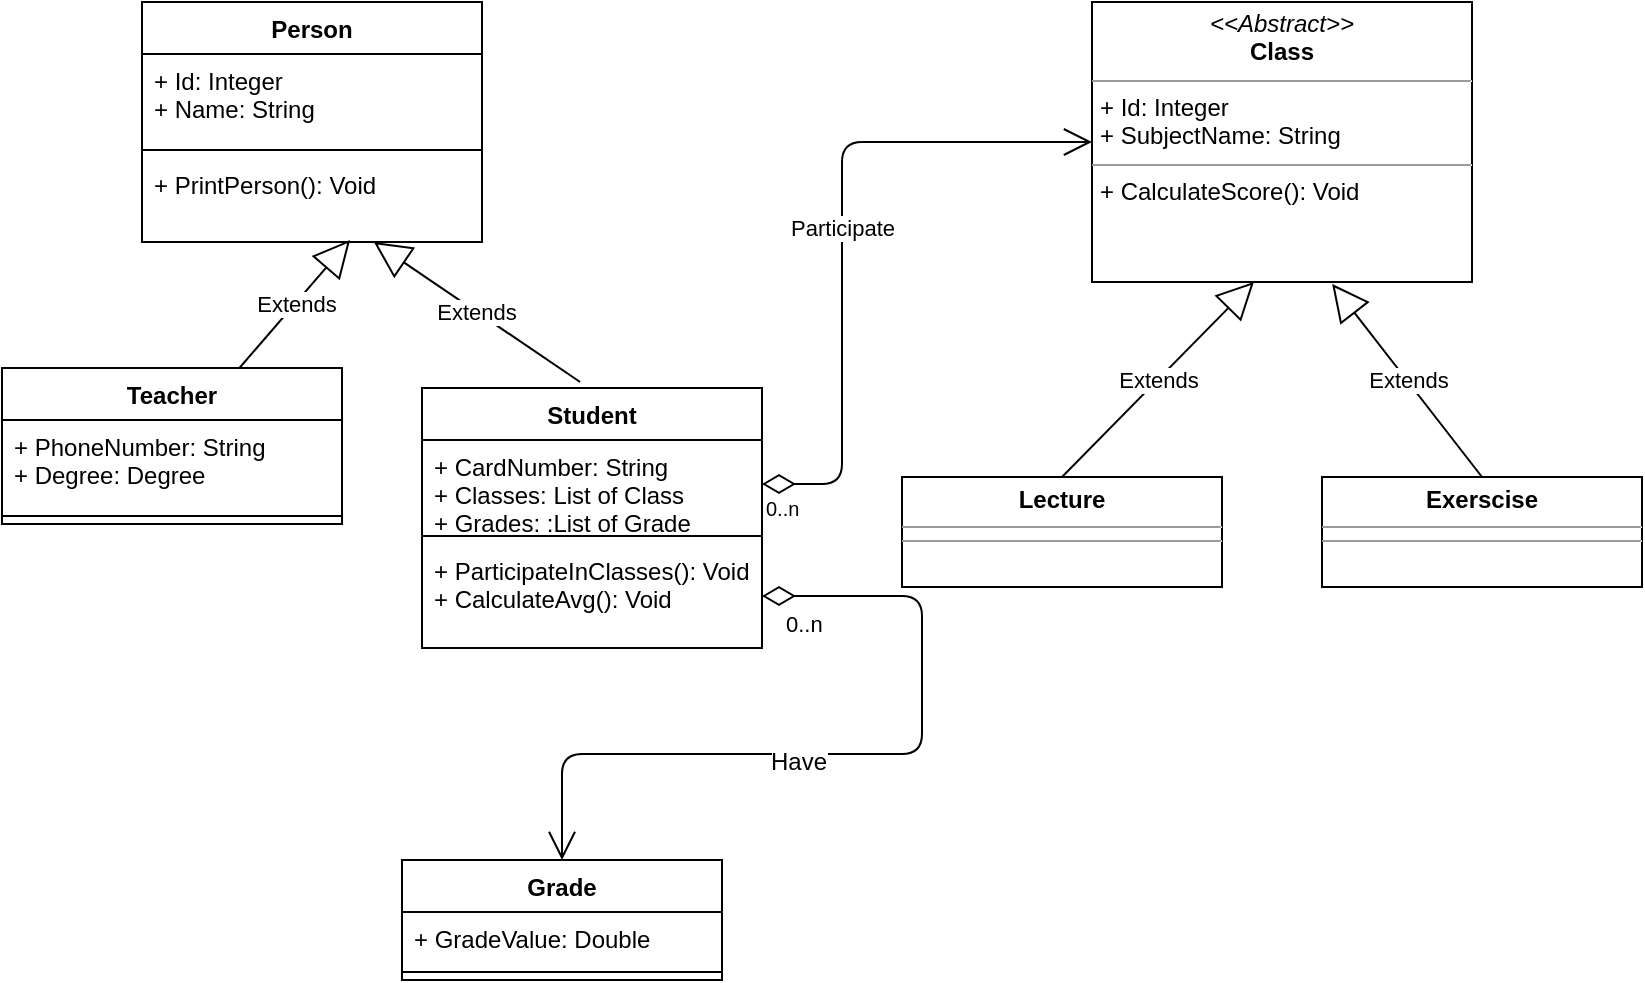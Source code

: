 <mxfile version="10.7.5" type="device"><diagram name="Page-1" id="c4acf3e9-155e-7222-9cf6-157b1a14988f"><mxGraphModel dx="1394" dy="764" grid="1" gridSize="10" guides="1" tooltips="1" connect="1" arrows="1" fold="1" page="1" pageScale="1" pageWidth="850" pageHeight="1100" background="#ffffff" math="0" shadow="0"><root><mxCell id="0"/><mxCell id="1" parent="0"/><mxCell id="EH7O5FYDBu75ExhwA-7w-10" value="Person&#10;" style="swimlane;fontStyle=1;align=center;verticalAlign=top;childLayout=stackLayout;horizontal=1;startSize=26;horizontalStack=0;resizeParent=1;resizeParentMax=0;resizeLast=0;collapsible=1;marginBottom=0;" parent="1" vertex="1"><mxGeometry x="90" y="30" width="170" height="120" as="geometry"/></mxCell><mxCell id="EH7O5FYDBu75ExhwA-7w-11" value="+ Id: Integer&#10;+ Name: String&#10;" style="text;strokeColor=none;fillColor=none;align=left;verticalAlign=top;spacingLeft=4;spacingRight=4;overflow=hidden;rotatable=0;points=[[0,0.5],[1,0.5]];portConstraint=eastwest;" parent="EH7O5FYDBu75ExhwA-7w-10" vertex="1"><mxGeometry y="26" width="170" height="44" as="geometry"/></mxCell><mxCell id="EH7O5FYDBu75ExhwA-7w-12" value="" style="line;strokeWidth=1;fillColor=none;align=left;verticalAlign=middle;spacingTop=-1;spacingLeft=3;spacingRight=3;rotatable=0;labelPosition=right;points=[];portConstraint=eastwest;" parent="EH7O5FYDBu75ExhwA-7w-10" vertex="1"><mxGeometry y="70" width="170" height="8" as="geometry"/></mxCell><mxCell id="EH7O5FYDBu75ExhwA-7w-13" value="+ PrintPerson(): Void" style="text;strokeColor=none;fillColor=none;align=left;verticalAlign=top;spacingLeft=4;spacingRight=4;overflow=hidden;rotatable=0;points=[[0,0.5],[1,0.5]];portConstraint=eastwest;" parent="EH7O5FYDBu75ExhwA-7w-10" vertex="1"><mxGeometry y="78" width="170" height="42" as="geometry"/></mxCell><mxCell id="EH7O5FYDBu75ExhwA-7w-18" value="Student" style="swimlane;fontStyle=1;align=center;verticalAlign=top;childLayout=stackLayout;horizontal=1;startSize=26;horizontalStack=0;resizeParent=1;resizeParentMax=0;resizeLast=0;collapsible=1;marginBottom=0;" parent="1" vertex="1"><mxGeometry x="230" y="223" width="170" height="130" as="geometry"/></mxCell><mxCell id="EH7O5FYDBu75ExhwA-7w-19" value="+ CardNumber: String&#10;+ Classes: List of Class&#10;+ Grades: :List of Grade&#10;" style="text;strokeColor=none;fillColor=none;align=left;verticalAlign=top;spacingLeft=4;spacingRight=4;overflow=hidden;rotatable=0;points=[[0,0.5],[1,0.5]];portConstraint=eastwest;" parent="EH7O5FYDBu75ExhwA-7w-18" vertex="1"><mxGeometry y="26" width="170" height="44" as="geometry"/></mxCell><mxCell id="EH7O5FYDBu75ExhwA-7w-20" value="" style="line;strokeWidth=1;fillColor=none;align=left;verticalAlign=middle;spacingTop=-1;spacingLeft=3;spacingRight=3;rotatable=0;labelPosition=right;points=[];portConstraint=eastwest;" parent="EH7O5FYDBu75ExhwA-7w-18" vertex="1"><mxGeometry y="70" width="170" height="8" as="geometry"/></mxCell><mxCell id="EH7O5FYDBu75ExhwA-7w-21" value="+ ParticipateInClasses(): Void&#10;+ CalculateAvg(): Void&#10;" style="text;strokeColor=none;fillColor=none;align=left;verticalAlign=top;spacingLeft=4;spacingRight=4;overflow=hidden;rotatable=0;points=[[0,0.5],[1,0.5]];portConstraint=eastwest;" parent="EH7O5FYDBu75ExhwA-7w-18" vertex="1"><mxGeometry y="78" width="170" height="52" as="geometry"/></mxCell><mxCell id="EH7O5FYDBu75ExhwA-7w-25" value="Teacher" style="swimlane;fontStyle=1;align=center;verticalAlign=top;childLayout=stackLayout;horizontal=1;startSize=26;horizontalStack=0;resizeParent=1;resizeParentMax=0;resizeLast=0;collapsible=1;marginBottom=0;" parent="1" vertex="1"><mxGeometry x="20" y="213" width="170" height="78" as="geometry"/></mxCell><mxCell id="EH7O5FYDBu75ExhwA-7w-26" value="+ PhoneNumber: String&#10;+ Degree: Degree&#10;" style="text;strokeColor=none;fillColor=none;align=left;verticalAlign=top;spacingLeft=4;spacingRight=4;overflow=hidden;rotatable=0;points=[[0,0.5],[1,0.5]];portConstraint=eastwest;" parent="EH7O5FYDBu75ExhwA-7w-25" vertex="1"><mxGeometry y="26" width="170" height="44" as="geometry"/></mxCell><mxCell id="EH7O5FYDBu75ExhwA-7w-27" value="" style="line;strokeWidth=1;fillColor=none;align=left;verticalAlign=middle;spacingTop=-1;spacingLeft=3;spacingRight=3;rotatable=0;labelPosition=right;points=[];portConstraint=eastwest;" parent="EH7O5FYDBu75ExhwA-7w-25" vertex="1"><mxGeometry y="70" width="170" height="8" as="geometry"/></mxCell><mxCell id="EH7O5FYDBu75ExhwA-7w-29" value="Extends" style="endArrow=block;endSize=16;endFill=0;html=1;exitX=0.465;exitY=-0.023;exitDx=0;exitDy=0;exitPerimeter=0;" parent="1" source="EH7O5FYDBu75ExhwA-7w-18" target="EH7O5FYDBu75ExhwA-7w-13" edge="1"><mxGeometry width="160" relative="1" as="geometry"><mxPoint x="20" y="410" as="sourcePoint"/><mxPoint x="180" y="410" as="targetPoint"/></mxGeometry></mxCell><mxCell id="EH7O5FYDBu75ExhwA-7w-30" value="Extends" style="endArrow=block;endSize=16;endFill=0;html=1;entryX=0.612;entryY=0.976;entryDx=0;entryDy=0;entryPerimeter=0;" parent="1" source="EH7O5FYDBu75ExhwA-7w-25" target="EH7O5FYDBu75ExhwA-7w-13" edge="1"><mxGeometry width="160" relative="1" as="geometry"><mxPoint x="20" y="410" as="sourcePoint"/><mxPoint x="180" y="410" as="targetPoint"/></mxGeometry></mxCell><mxCell id="EH7O5FYDBu75ExhwA-7w-35" value="&lt;p style=&quot;margin: 0px ; margin-top: 4px ; text-align: center&quot;&gt;&lt;i&gt;&amp;lt;&amp;lt;Abstract&amp;gt;&amp;gt;&lt;/i&gt;&lt;br&gt;&lt;b&gt;Class&lt;/b&gt;&lt;/p&gt;&lt;hr size=&quot;1&quot;&gt;&lt;p style=&quot;margin: 0px ; margin-left: 4px&quot;&gt;+ Id: Integer&lt;br&gt;+ SubjectName: String&lt;br&gt;&lt;/p&gt;&lt;hr size=&quot;1&quot;&gt;&lt;p style=&quot;margin: 0px ; margin-left: 4px&quot;&gt;+ CalculateScore(): Void&lt;br&gt;&lt;/p&gt;" style="verticalAlign=top;align=left;overflow=fill;fontSize=12;fontFamily=Helvetica;html=1;" parent="1" vertex="1"><mxGeometry x="565" y="30" width="190" height="140" as="geometry"/></mxCell><mxCell id="EH7O5FYDBu75ExhwA-7w-36" value="&lt;p style=&quot;margin: 0px ; margin-top: 4px ; text-align: center&quot;&gt;&lt;b&gt;Lecture&lt;/b&gt;&lt;br&gt;&lt;/p&gt;&lt;hr size=&quot;1&quot;&gt;&lt;hr size=&quot;1&quot;&gt;" style="verticalAlign=top;align=left;overflow=fill;fontSize=12;fontFamily=Helvetica;html=1;" parent="1" vertex="1"><mxGeometry x="470" y="267.5" width="160" height="55" as="geometry"/></mxCell><mxCell id="EH7O5FYDBu75ExhwA-7w-42" value="&lt;p style=&quot;margin: 0px ; margin-top: 4px ; text-align: center&quot;&gt;&lt;b&gt;Exerscise&lt;/b&gt;&lt;br&gt;&lt;/p&gt;&lt;hr size=&quot;1&quot;&gt;&lt;hr size=&quot;1&quot;&gt;" style="verticalAlign=top;align=left;overflow=fill;fontSize=12;fontFamily=Helvetica;html=1;" parent="1" vertex="1"><mxGeometry x="680" y="267.5" width="160" height="55" as="geometry"/></mxCell><mxCell id="EH7O5FYDBu75ExhwA-7w-44" value="Extends" style="endArrow=block;endSize=16;endFill=0;html=1;entryX=0.426;entryY=1;entryDx=0;entryDy=0;entryPerimeter=0;exitX=0.5;exitY=0;exitDx=0;exitDy=0;" parent="1" source="EH7O5FYDBu75ExhwA-7w-36" target="EH7O5FYDBu75ExhwA-7w-35" edge="1"><mxGeometry width="160" relative="1" as="geometry"><mxPoint x="470" y="270" as="sourcePoint"/><mxPoint x="630" y="270" as="targetPoint"/></mxGeometry></mxCell><mxCell id="EH7O5FYDBu75ExhwA-7w-45" value="Extends" style="endArrow=block;endSize=16;endFill=0;html=1;entryX=0.632;entryY=1.007;entryDx=0;entryDy=0;entryPerimeter=0;exitX=0.5;exitY=0;exitDx=0;exitDy=0;" parent="1" source="EH7O5FYDBu75ExhwA-7w-42" target="EH7O5FYDBu75ExhwA-7w-35" edge="1"><mxGeometry width="160" relative="1" as="geometry"><mxPoint x="470" y="270" as="sourcePoint"/><mxPoint x="630" y="270" as="targetPoint"/></mxGeometry></mxCell><mxCell id="yGdMhENHVMsYyWSrRmyn-1" value="&lt;div&gt;Participate&lt;/div&gt;" style="endArrow=open;html=1;endSize=12;startArrow=diamondThin;startSize=14;startFill=0;edgeStyle=orthogonalEdgeStyle;exitX=1;exitY=0.5;exitDx=0;exitDy=0;entryX=0;entryY=0.5;entryDx=0;entryDy=0;" parent="1" source="EH7O5FYDBu75ExhwA-7w-19" target="EH7O5FYDBu75ExhwA-7w-35" edge="1"><mxGeometry relative="1" as="geometry"><mxPoint x="20" y="370" as="sourcePoint"/><mxPoint x="180" y="370" as="targetPoint"/><Array as="points"><mxPoint x="440" y="271"/><mxPoint x="440" y="100"/></Array></mxGeometry></mxCell><mxCell id="yGdMhENHVMsYyWSrRmyn-2" value="0..n" style="resizable=0;html=1;align=left;verticalAlign=top;labelBackgroundColor=#ffffff;fontSize=10;" parent="yGdMhENHVMsYyWSrRmyn-1" connectable="0" vertex="1"><mxGeometry x="-1" relative="1" as="geometry"/></mxCell><mxCell id="yGdMhENHVMsYyWSrRmyn-3" value="" style="resizable=0;html=1;align=right;verticalAlign=top;labelBackgroundColor=#ffffff;fontSize=10;" parent="yGdMhENHVMsYyWSrRmyn-1" connectable="0" vertex="1"><mxGeometry x="1" relative="1" as="geometry"/></mxCell><mxCell id="ThGJt9_LyOqC2FH7VxLx-1" value="Grade" style="swimlane;fontStyle=1;align=center;verticalAlign=top;childLayout=stackLayout;horizontal=1;startSize=26;horizontalStack=0;resizeParent=1;resizeParentMax=0;resizeLast=0;collapsible=1;marginBottom=0;" vertex="1" parent="1"><mxGeometry x="220" y="459" width="160" height="60" as="geometry"/></mxCell><mxCell id="ThGJt9_LyOqC2FH7VxLx-2" value="+ GradeValue: Double" style="text;strokeColor=none;fillColor=none;align=left;verticalAlign=top;spacingLeft=4;spacingRight=4;overflow=hidden;rotatable=0;points=[[0,0.5],[1,0.5]];portConstraint=eastwest;" vertex="1" parent="ThGJt9_LyOqC2FH7VxLx-1"><mxGeometry y="26" width="160" height="26" as="geometry"/></mxCell><mxCell id="ThGJt9_LyOqC2FH7VxLx-3" value="" style="line;strokeWidth=1;fillColor=none;align=left;verticalAlign=middle;spacingTop=-1;spacingLeft=3;spacingRight=3;rotatable=0;labelPosition=right;points=[];portConstraint=eastwest;" vertex="1" parent="ThGJt9_LyOqC2FH7VxLx-1"><mxGeometry y="52" width="160" height="8" as="geometry"/></mxCell><mxCell id="ThGJt9_LyOqC2FH7VxLx-5" value="0..n" style="endArrow=open;html=1;endSize=12;startArrow=diamondThin;startSize=14;startFill=0;edgeStyle=orthogonalEdgeStyle;align=left;verticalAlign=bottom;entryX=0.5;entryY=0;entryDx=0;entryDy=0;exitX=1;exitY=0.5;exitDx=0;exitDy=0;" edge="1" parent="1" source="EH7O5FYDBu75ExhwA-7w-21" target="ThGJt9_LyOqC2FH7VxLx-1"><mxGeometry x="-0.474" y="-70" relative="1" as="geometry"><mxPoint x="20" y="540" as="sourcePoint"/><mxPoint x="180" y="540" as="targetPoint"/><Array as="points"><mxPoint x="480" y="327"/><mxPoint x="480" y="406"/><mxPoint x="300" y="406"/></Array><mxPoint as="offset"/></mxGeometry></mxCell><mxCell id="ThGJt9_LyOqC2FH7VxLx-6" value="Have&lt;br&gt;" style="text;html=1;resizable=0;points=[];align=center;verticalAlign=middle;labelBackgroundColor=#ffffff;" vertex="1" connectable="0" parent="ThGJt9_LyOqC2FH7VxLx-5"><mxGeometry x="0.128" y="4" relative="1" as="geometry"><mxPoint as="offset"/></mxGeometry></mxCell></root></mxGraphModel></diagram></mxfile>